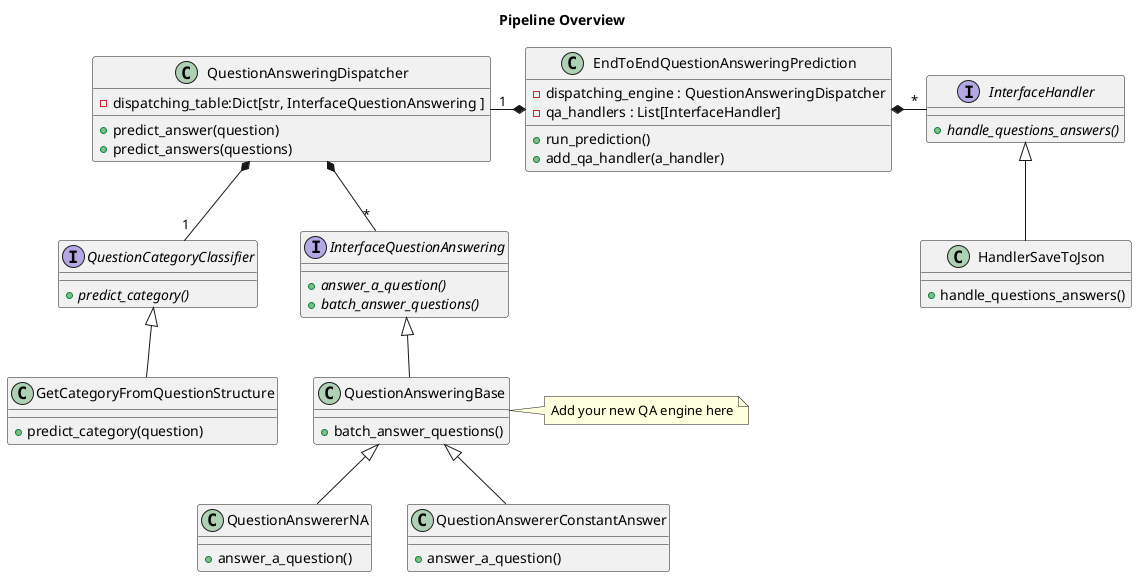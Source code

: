 @startuml

title Pipeline Overview

class  EndToEndQuestionAnsweringPrediction {
  + run_prediction()
  + add_qa_handler(a_handler)

  - dispatching_engine : QuestionAnsweringDispatcher
  - qa_handlers : List[InterfaceHandler]
}

class QuestionAnsweringDispatcher {
  - dispatching_table:Dict[str, InterfaceQuestionAnswering ]
  + predict_answer(question)
  + predict_answers(questions)
}

interface InterfaceQuestionAnswering{

  + {abstract} answer_a_question()
  + {abstract} batch_answer_questions()
}

interface InterfaceHandler{
  + {abstract} handle_questions_answers()
}

class HandlerSaveToJson {
  + handle_questions_answers()
}

class QuestionAnsweringBase{
  + batch_answer_questions()
}
note right
Add your new QA engine here
end note

class QuestionAnswererNA{
  + answer_a_question()
}

class QuestionAnswererConstantAnswer{
  + answer_a_question()
}

interface QuestionCategoryClassifier {
  + {abstract} predict_category()
}

class GetCategoryFromQuestionStructure {
 + predict_category(question)
}

EndToEndQuestionAnsweringPrediction  *-left- "1" QuestionAnsweringDispatcher

EndToEndQuestionAnsweringPrediction  *-right- "*" InterfaceHandler

QuestionAnsweringDispatcher *-down- "*" InterfaceQuestionAnswering

QuestionAnsweringDispatcher *-- "1" QuestionCategoryClassifier


QuestionAnsweringBase -up-|>  InterfaceQuestionAnswering

QuestionAnswererNA -up-|>  QuestionAnsweringBase
QuestionAnswererConstantAnswer -up-|>  QuestionAnsweringBase

HandlerSaveToJson -up-|>  InterfaceHandler

GetCategoryFromQuestionStructure -up-|> QuestionCategoryClassifier

@enduml